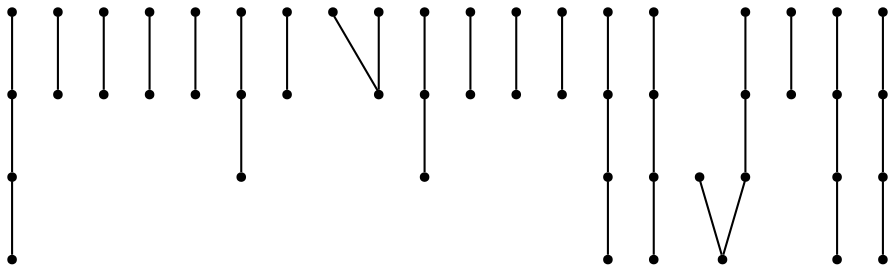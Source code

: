 graph {
  node [shape=point,comment="{\"directed\":false,\"doi\":\"10.4230/LIPIcs.GD.2024.32\",\"figure\":\"9 (4)\"}"]

  v0 [pos="1942.149289867366,1822.141415087942"]
  v1 [pos="1986.837552312098,1688.108651746647"]
  v2 [pos="1897.460773039419,1688.108651746647"]
  v3 [pos="1852.7725105946865,1688.108651746647"]
  v4 [pos="1808.0842481499542,1822.141415087942"]
  v5 [pos="1852.7725105946865,1822.141415087942"]
  v6 [pos="1763.3204338905089,1822.2166944617584"]
  v7 [pos="1740.9764298597497,1688.1840582815678"]
  v8 [pos="1718.6321714457763,1822.2166944617584"]
  v9 [pos="1718.6321714457763,1688.1840582815678"]
  v10 [pos="1673.943909001044,1822.2166944617584"]
  v11 [pos="1696.2879130318029,1688.1840582815678"]
  v12 [pos="1629.3309439878103,1822.141415087942"]
  v13 [pos="1584.6426815430777,1688.108651746647"]
  v14 [pos="1539.8788672836322,1822.2166944617584"]
  v15 [pos="1539.9544190983454,1688.108651746647"]
  v16 [pos="1495.2661566536128,1822.141415087942"]
  v17 [pos="1495.2661566536128,1688.108651746647"]
  v18 [pos="1450.577639825666,1822.141415087942"]
  v19 [pos="1405.8893773809334,1688.108651746647"]
  v20 [pos="1361.201114936201,1822.141415087942"]
  v21 [pos="1383.5453733501747,1688.108651746647"]
  v22 [pos="1316.4373006767557,1688.1840582815678"]
  v23 [pos="1294.0932966459968,1688.1840582815678"]
  v24 [pos="1316.5128524914687,1822.141415087942"]
  v25 [pos="1271.598316177419,1688.3348713514094"]
  v26 [pos="1271.673740800525,1822.2922281577837"]
  v27 [pos="1249.404907009657,1688.1840582815678"]
  v28 [pos="1227.1362004103967,1822.141415087942"]
  v29 [pos="1227.0607757872908,1688.1840582815678"]
  v30 [pos="1182.3725133425585,1822.2166944617584"]
  v31 [pos="1137.6841237062188,1688.1840582815678"]
  v32 [pos="1092.9958612614864,1822.2166944617584"]
  v33 [pos="1025.9633722006824,1822.2085561510755"]
  v34 [pos="1070.727154662226,1688.1003862748598"]
  v35 [pos="981.3504707832521,1688.1003862748598"]
  v36 [pos="981.3504707832521,1822.141415087942"]
  v37 [pos="947.8342103538993,1688.1170443795388"]
  v38 [pos="903.1459479091668,1822.141415087942"]
  v39 [pos="947.7588493265971,1822.2166944617584"]
  v40 [pos="858.4576218686308,1688.108651746647"]
  v41 [pos="813.693871204989,1822.2166944617584"]
  v42 [pos="769.0056087602566,1822.2166944617584"]
  v43 [pos="813.7692958280948,1688.108651746647"]
  v44 [pos="724.2418580966147,1822.2922281577837"]
  v45 [pos="679.5535320560787,1688.2594648164886"]
  v46 [pos="634.8652696113463,1822.2922281577837"]
  v47 [pos="601.3490091819934,1688.2594648164886"]
  v48 [pos="590.1769435708103,1822.2922281577837"]
  v49 [pos="567.8327487526404,1688.2594648164886"]
  v50 [pos="545.4886175302743,1822.2922281577837"]
  v51 [pos="500.8003232876401,1688.2594648164886"]

  v0 -- v1 [id="-1",pos="1942.149289867366,1822.141415087942 1986.837552312098,1688.108651746647 1986.837552312098,1688.108651746647 1986.837552312098,1688.108651746647"]
  v50 -- v51 [id="-2",pos="545.4886175302743,1822.2922281577837 500.8003232876401,1688.2594648164886 500.8003232876401,1688.2594648164886 500.8003232876401,1688.2594648164886"]
  v49 -- v50 [id="-3",pos="567.8327487526404,1688.2594648164886 545.4886175302743,1822.2922281577837 545.4886175302743,1822.2922281577837 545.4886175302743,1822.2922281577837"]
  v48 -- v49 [id="-4",pos="590.1769435708103,1822.2922281577837 567.8327487526404,1688.2594648164886 567.8327487526404,1688.2594648164886 567.8327487526404,1688.2594648164886"]
  v46 -- v47 [id="-5",pos="634.8652696113463,1822.2922281577837 601.3490091819934,1688.2594648164886 601.3490091819934,1688.2594648164886 601.3490091819934,1688.2594648164886"]
  v45 -- v46 [id="-6",pos="679.5535320560787,1688.2594648164886 634.8652696113463,1822.2922281577837 634.8652696113463,1822.2922281577837 634.8652696113463,1822.2922281577837"]
  v44 -- v45 [id="-7",pos="724.2418580966147,1822.2922281577837 679.5535320560787,1688.2594648164886 679.5535320560787,1688.2594648164886 679.5535320560787,1688.2594648164886"]
  v42 -- v43 [id="-8",pos="769.0056087602566,1822.2166944617584 813.7692958280948,1688.108651746647 813.7692958280948,1688.108651746647 813.7692958280948,1688.108651746647"]
  v41 -- v40 [id="-9",pos="813.693871204989,1822.2166944617584 858.4576218686308,1688.108651746647 858.4576218686308,1688.108651746647 858.4576218686308,1688.108651746647"]
  v38 -- v40 [id="-10",pos="903.1459479091668,1822.141415087942 858.4576218686308,1688.108651746647 858.4576218686308,1688.108651746647 858.4576218686308,1688.108651746647"]
  v39 -- v37 [id="-11",pos="947.7588493265971,1822.2166944617584 947.8342103538993,1688.1170443795388 947.8342103538993,1688.1170443795388 947.8342103538993,1688.1170443795388"]
  v37 -- v38 [id="-12",pos="947.8342103538993,1688.1170443795388 903.1459479091668,1822.141415087942 903.1459479091668,1822.141415087942 903.1459479091668,1822.141415087942"]
  v36 -- v35 [id="-13",pos="981.3504707832521,1822.141415087942 981.3504707832521,1688.1003862748598 981.3504707832521,1688.1003862748598 981.3504707832521,1688.1003862748598"]
  v35 -- v33 [id="-14",pos="981.3504707832521,1688.1003862748598 1025.9633722006824,1822.2085561510755 1025.9633722006824,1822.2085561510755 1025.9633722006824,1822.2085561510755"]
  v33 -- v34 [id="-15",pos="1025.9633722006824,1822.2085561510755 1070.727154662226,1688.1003862748598 1070.727154662226,1688.1003862748598 1070.727154662226,1688.1003862748598"]
  v31 -- v32 [id="-16",pos="1137.6841237062188,1688.1840582815678 1092.9958612614864,1822.2166944617584 1092.9958612614864,1822.2166944617584 1092.9958612614864,1822.2166944617584"]
  v30 -- v31 [id="-17",pos="1182.3725133425585,1822.2166944617584 1137.6841237062188,1688.1840582815678 1137.6841237062188,1688.1840582815678 1137.6841237062188,1688.1840582815678"]
  v29 -- v30 [id="-18",pos="1227.0607757872908,1688.1840582815678 1182.3725133425585,1822.2166944617584 1182.3725133425585,1822.2166944617584 1182.3725133425585,1822.2166944617584"]
  v27 -- v28 [id="-19",pos="1249.404907009657,1688.1840582815678 1227.1362004103967,1822.141415087942 1227.1362004103967,1822.141415087942 1227.1362004103967,1822.141415087942"]
  v25 -- v26 [id="-20",pos="1271.598316177419,1688.3348713514094 1271.673740800525,1822.2922281577837 1271.673740800525,1822.2922281577837 1271.673740800525,1822.2922281577837"]
  v23 -- v24 [id="-21",pos="1294.0932966459968,1688.1840582815678 1316.5128524914687,1822.141415087942 1316.5128524914687,1822.141415087942 1316.5128524914687,1822.141415087942"]
  v22 -- v20 [id="-22",pos="1316.4373006767557,1688.1840582815678 1361.201114936201,1822.141415087942 1361.201114936201,1822.141415087942 1361.201114936201,1822.141415087942"]
  v20 -- v21 [id="-23",pos="1361.201114936201,1822.141415087942 1383.5453733501747,1688.108651746647 1383.5453733501747,1688.108651746647 1383.5453733501747,1688.108651746647"]
  v19 -- v18 [id="-24",pos="1405.8893773809334,1688.108651746647 1450.577639825666,1822.141415087942 1450.577639825666,1822.141415087942 1450.577639825666,1822.141415087942"]
  v17 -- v18 [id="-25",pos="1495.2661566536128,1688.108651746647 1450.577639825666,1822.141415087942 1450.577639825666,1822.141415087942 1450.577639825666,1822.141415087942"]
  v15 -- v16 [id="-26",pos="1539.9544190983454,1688.108651746647 1495.2661566536128,1822.141415087942 1495.2661566536128,1822.141415087942 1495.2661566536128,1822.141415087942"]
  v13 -- v14 [id="-27",pos="1584.6426815430777,1688.108651746647 1539.8788672836322,1822.2166944617584 1539.8788672836322,1822.2166944617584 1539.8788672836322,1822.2166944617584"]
  v12 -- v13 [id="-28",pos="1629.3309439878103,1822.141415087942 1584.6426815430777,1688.108651746647 1584.6426815430777,1688.108651746647 1584.6426815430777,1688.108651746647"]
  v10 -- v11 [id="-29",pos="1673.943909001044,1822.2166944617584 1696.2879130318029,1688.1840582815678 1696.2879130318029,1688.1840582815678 1696.2879130318029,1688.1840582815678"]
  v8 -- v9 [id="-30",pos="1718.6321714457763,1822.2166944617584 1718.6321714457763,1688.1840582815678 1718.6321714457763,1688.1840582815678 1718.6321714457763,1688.1840582815678"]
  v6 -- v7 [id="-31",pos="1763.3204338905089,1822.2166944617584 1740.9764298597497,1688.1840582815678 1740.9764298597497,1688.1840582815678 1740.9764298597497,1688.1840582815678"]
  v5 -- v2 [id="-32",pos="1852.7725105946865,1822.141415087942 1897.460773039419,1688.108651746647 1897.460773039419,1688.108651746647 1897.460773039419,1688.108651746647"]
  v3 -- v4 [id="-33",pos="1852.7725105946865,1688.108651746647 1808.0842481499542,1822.141415087942 1808.0842481499542,1822.141415087942 1808.0842481499542,1822.141415087942"]
  v2 -- v0 [id="-34",pos="1897.460773039419,1688.108651746647 1942.149289867366,1822.141415087942 1942.149289867366,1822.141415087942 1942.149289867366,1822.141415087942"]
}